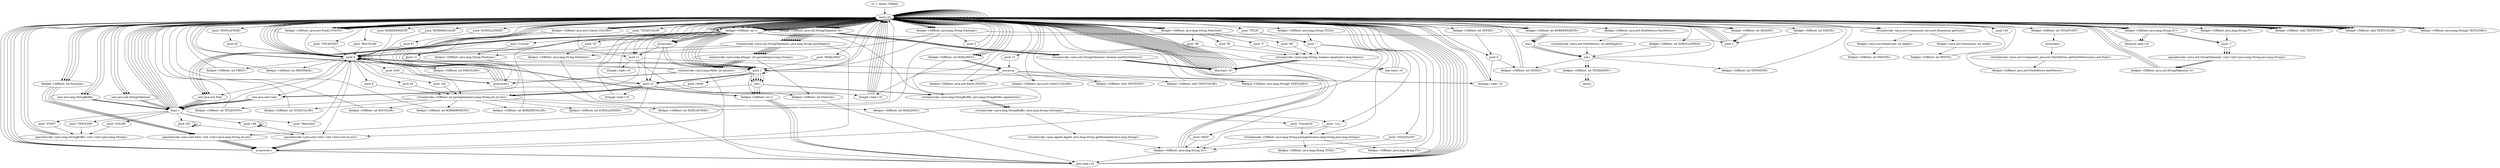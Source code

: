 digraph "" {
    "r0 := @this: SIRtext"
    "load.r r0"
    "r0 := @this: SIRtext"->"load.r r0";
    "push 0"
    "load.r r0"->"push 0";
    "fieldput <SIRtext: int FIRST>"
    "push 0"->"fieldput <SIRtext: int FIRST>";
    "fieldput <SIRtext: int FIRST>"->"load.r r0";
    "load.r r0"->"push 0";
    "fieldput <SIRtext: int NEXTPAGE>"
    "push 0"->"fieldput <SIRtext: int NEXTPAGE>";
    "fieldput <SIRtext: int NEXTPAGE>"->"load.r r0";
    "load.r r0"->"load.r r0";
    "virtualinvoke <java.awt.Component: java.awt.Dimension getSize()>"
    "load.r r0"->"virtualinvoke <java.awt.Component: java.awt.Dimension getSize()>";
    "fieldget <java.awt.Dimension: int width>"
    "virtualinvoke <java.awt.Component: java.awt.Dimension getSize()>"->"fieldget <java.awt.Dimension: int width>";
    "fieldput <SIRtext: int WIDTH>"
    "fieldget <java.awt.Dimension: int width>"->"fieldput <SIRtext: int WIDTH>";
    "fieldput <SIRtext: int WIDTH>"->"load.r r0";
    "load.r r0"->"load.r r0";
    "load.r r0"->"virtualinvoke <java.awt.Component: java.awt.Dimension getSize()>";
    "fieldget <java.awt.Dimension: int height>"
    "virtualinvoke <java.awt.Component: java.awt.Dimension getSize()>"->"fieldget <java.awt.Dimension: int height>";
    "fieldput <SIRtext: int HEIGHT>"
    "fieldget <java.awt.Dimension: int height>"->"fieldput <SIRtext: int HEIGHT>";
    "fieldput <SIRtext: int HEIGHT>"->"load.r r0";
    "push 11"
    "load.r r0"->"push 11";
    "newarray"
    "push 11"->"newarray";
    "fieldput <SIRtext: java.awt.Font[] FONTS>"
    "newarray"->"fieldput <SIRtext: java.awt.Font[] FONTS>";
    "fieldput <SIRtext: java.awt.Font[] FONTS>"->"load.r r0";
    "push 1"
    "load.r r0"->"push 1";
    "fieldput <SIRtext: int i>"
    "push 1"->"fieldput <SIRtext: int i>";
    "goto load.r r0"
    "fieldput <SIRtext: int i>"->"goto load.r r0";
    "goto load.r r0"->"load.r r0";
    "fieldget <SIRtext: int i>"
    "load.r r0"->"fieldget <SIRtext: int i>";
    "fieldget <SIRtext: int i>"->"push 11";
    "ifcmplt.i load.r r0"
    "push 11"->"ifcmplt.i load.r r0";
    "ifcmplt.i load.r r0"->"load.r r0";
    "fieldget <SIRtext: java.awt.Font[] FONTS>"
    "load.r r0"->"fieldget <SIRtext: java.awt.Font[] FONTS>";
    "fieldget <SIRtext: java.awt.Font[] FONTS>"->"push 0";
    "new java.awt.Font"
    "push 0"->"new java.awt.Font";
    "dup1.r"
    "new java.awt.Font"->"dup1.r";
    "push \"Helvetica\""
    "dup1.r"->"push \"Helvetica\"";
    "push \"Helvetica\""->"push 0";
    "push 10"
    "push 0"->"push 10";
    "specialinvoke <java.awt.Font: void <init>(java.lang.String,int,int)>"
    "push 10"->"specialinvoke <java.awt.Font: void <init>(java.lang.String,int,int)>";
    "arraywrite.r"
    "specialinvoke <java.awt.Font: void <init>(java.lang.String,int,int)>"->"arraywrite.r";
    "arraywrite.r"->"load.r r0";
    "push 13"
    "load.r r0"->"push 13";
    "push 13"->"newarray";
    "fieldput <SIRtext: java.awt.Color[] COLORS>"
    "newarray"->"fieldput <SIRtext: java.awt.Color[] COLORS>";
    "fieldput <SIRtext: java.awt.Color[] COLORS>"->"load.r r0";
    "load.r r0"->"push 0";
    "push 0"->"fieldput <SIRtext: int i>";
    "fieldput <SIRtext: int i>"->"goto load.r r0";
    "goto load.r r0"->"load.r r0";
    "load.r r0"->"fieldget <SIRtext: int i>";
    "fieldget <SIRtext: int i>"->"push 10";
    "push 10"->"ifcmplt.i load.r r0";
    "ifcmplt.i load.r r0"->"load.r r0";
    "fieldget <SIRtext: java.awt.Color[] COLORS>"
    "load.r r0"->"fieldget <SIRtext: java.awt.Color[] COLORS>";
    "fieldget <SIRtext: java.awt.Color[] COLORS>"->"push 0";
    "new java.awt.Color"
    "push 0"->"new java.awt.Color";
    "new java.awt.Color"->"dup1.r";
    "push 255"
    "dup1.r"->"push 255";
    "push 255"->"push 255";
    "push 255"->"push 255";
    "specialinvoke <java.awt.Color: void <init>(int,int,int)>"
    "push 255"->"specialinvoke <java.awt.Color: void <init>(int,int,int)>";
    "specialinvoke <java.awt.Color: void <init>(int,int,int)>"->"arraywrite.r";
    "arraywrite.r"->"load.r r0";
    "load.r r0"->"fieldget <SIRtext: java.awt.Color[] COLORS>";
    "fieldget <SIRtext: java.awt.Color[] COLORS>"->"push 11";
    "push 11"->"new java.awt.Color";
    "new java.awt.Color"->"dup1.r";
    "push 148"
    "dup1.r"->"push 148";
    "push 148"->"push 148";
    "push 148"->"push 148";
    "push 148"->"specialinvoke <java.awt.Color: void <init>(int,int,int)>";
    "specialinvoke <java.awt.Color: void <init>(int,int,int)>"->"arraywrite.r";
    "arraywrite.r"->"load.r r0";
    "load.r r0"->"fieldget <SIRtext: java.awt.Color[] COLORS>";
    "push 12"
    "fieldget <SIRtext: java.awt.Color[] COLORS>"->"push 12";
    "push 12"->"new java.awt.Color";
    "new java.awt.Color"->"dup1.r";
    "dup1.r"->"push 0";
    "push 0"->"push 0";
    "push 0"->"push 0";
    "push 0"->"specialinvoke <java.awt.Color: void <init>(int,int,int)>";
    "specialinvoke <java.awt.Color: void <init>(int,int,int)>"->"arraywrite.r";
    "arraywrite.r"->"load.r r0";
    "load.r r0"->"load.r r0";
    "push \"TITLE\""
    "load.r r0"->"push \"TITLE\"";
    "push \" \""
    "push \"TITLE\""->"push \" \"";
    "virtualinvoke <SIRtext: java.lang.String parmgetstr(java.lang.String,java.lang.String)>"
    "push \" \""->"virtualinvoke <SIRtext: java.lang.String parmgetstr(java.lang.String,java.lang.String)>";
    "fieldput <SIRtext: java.lang.String TITLE>"
    "virtualinvoke <SIRtext: java.lang.String parmgetstr(java.lang.String,java.lang.String)>"->"fieldput <SIRtext: java.lang.String TITLE>";
    "fieldput <SIRtext: java.lang.String TITLE>"->"load.r r0";
    "load.r r0"->"load.r r0";
    "push \"TITLEFONT\""
    "load.r r0"->"push \"TITLEFONT\"";
    "push \"TITLEFONT\""->"push 0";
    "push 0"->"push 0";
    "push 9"
    "push 0"->"push 9";
    "virtualinvoke <SIRtext: int parmgetint(java.lang.String,int,int,int)>"
    "push 9"->"virtualinvoke <SIRtext: int parmgetint(java.lang.String,int,int,int)>";
    "fieldput <SIRtext: int TITLEFONT>"
    "virtualinvoke <SIRtext: int parmgetint(java.lang.String,int,int,int)>"->"fieldput <SIRtext: int TITLEFONT>";
    "fieldput <SIRtext: int TITLEFONT>"->"load.r r0";
    "load.r r0"->"load.r r0";
    "push \"TITLECOLOR\""
    "load.r r0"->"push \"TITLECOLOR\"";
    "push \"TITLECOLOR\""->"push 12";
    "push 12"->"push 1";
    "push 1"->"push 10";
    "push 10"->"virtualinvoke <SIRtext: int parmgetint(java.lang.String,int,int,int)>";
    "fieldput <SIRtext: int TITLECOLOR>"
    "virtualinvoke <SIRtext: int parmgetint(java.lang.String,int,int,int)>"->"fieldput <SIRtext: int TITLECOLOR>";
    "fieldput <SIRtext: int TITLECOLOR>"->"load.r r0";
    "load.r r0"->"load.r r0";
    "push \"BGCOLOR\""
    "load.r r0"->"push \"BGCOLOR\"";
    "push \"BGCOLOR\""->"push 0";
    "push 0"->"push 1";
    "push 1"->"push 10";
    "push 10"->"virtualinvoke <SIRtext: int parmgetint(java.lang.String,int,int,int)>";
    "fieldput <SIRtext: int BGCOLOR>"
    "virtualinvoke <SIRtext: int parmgetint(java.lang.String,int,int,int)>"->"fieldput <SIRtext: int BGCOLOR>";
    "fieldput <SIRtext: int BGCOLOR>"->"load.r r0";
    "load.r r0"->"load.r r0";
    "push \"BORDERWIDTH\""
    "load.r r0"->"push \"BORDERWIDTH\"";
    "push \"BORDERWIDTH\""->"push 0";
    "push 0"->"push 0";
    "push 20"
    "push 0"->"push 20";
    "push 20"->"virtualinvoke <SIRtext: int parmgetint(java.lang.String,int,int,int)>";
    "fieldput <SIRtext: int BORDERWIDTH>"
    "virtualinvoke <SIRtext: int parmgetint(java.lang.String,int,int,int)>"->"fieldput <SIRtext: int BORDERWIDTH>";
    "fieldput <SIRtext: int BORDERWIDTH>"->"load.r r0";
    "load.r r0"->"load.r r0";
    "push \"BORDERCOLOR\""
    "load.r r0"->"push \"BORDERCOLOR\"";
    "push \"BORDERCOLOR\""->"push 0";
    "push 0"->"push 1";
    "push 1"->"push 10";
    "push 10"->"virtualinvoke <SIRtext: int parmgetint(java.lang.String,int,int,int)>";
    "fieldput <SIRtext: int BORDERCOLOR>"
    "virtualinvoke <SIRtext: int parmgetint(java.lang.String,int,int,int)>"->"fieldput <SIRtext: int BORDERCOLOR>";
    "fieldput <SIRtext: int BORDERCOLOR>"->"load.r r0";
    "load.r r0"->"load.r r0";
    "push \"SCROLLSPEED\""
    "load.r r0"->"push \"SCROLLSPEED\"";
    "push 97"
    "push \"SCROLLSPEED\""->"push 97";
    "push 97"->"push 0";
    "push 100"
    "push 0"->"push 100";
    "push 100"->"virtualinvoke <SIRtext: int parmgetint(java.lang.String,int,int,int)>";
    "fieldput <SIRtext: int SCROLLSPEED>"
    "virtualinvoke <SIRtext: int parmgetint(java.lang.String,int,int,int)>"->"fieldput <SIRtext: int SCROLLSPEED>";
    "fieldput <SIRtext: int SCROLLSPEED>"->"load.r r0";
    "load.r r0"->"load.r r0";
    "push \"DISPLAYTIME\""
    "load.r r0"->"push \"DISPLAYTIME\"";
    "push 50"
    "push \"DISPLAYTIME\""->"push 50";
    "push 50"->"push 0";
    "push 1000"
    "push 0"->"push 1000";
    "push 1000"->"virtualinvoke <SIRtext: int parmgetint(java.lang.String,int,int,int)>";
    "fieldput <SIRtext: int DISPLAYTIME>"
    "virtualinvoke <SIRtext: int parmgetint(java.lang.String,int,int,int)>"->"fieldput <SIRtext: int DISPLAYTIME>";
    "fieldput <SIRtext: int DISPLAYTIME>"->"load.r r0";
    "load.r r0"->"load.r r0";
    "push \"MAXLINES\""
    "load.r r0"->"push \"MAXLINES\"";
    "push \"MAXLINES\""->"push 1";
    "push 1"->"push 1";
    "push 10000"
    "push 1"->"push 10000";
    "push 10000"->"virtualinvoke <SIRtext: int parmgetint(java.lang.String,int,int,int)>";
    "fieldput <SIRtext: int MAXLINES>"
    "virtualinvoke <SIRtext: int parmgetint(java.lang.String,int,int,int)>"->"fieldput <SIRtext: int MAXLINES>";
    "fieldput <SIRtext: int MAXLINES>"->"load.r r0";
    "push 105"
    "load.r r0"->"push 105";
    "push 105"->"load.r r0";
    "fieldget <SIRtext: int SCROLLSPEED>"
    "load.r r0"->"fieldget <SIRtext: int SCROLLSPEED>";
    "sub.i"
    "fieldget <SIRtext: int SCROLLSPEED>"->"sub.i";
    "fieldput <SIRtext: int SPEED>"
    "sub.i"->"fieldput <SIRtext: int SPEED>";
    "fieldput <SIRtext: int SPEED>"->"load.r r0";
    "fieldget <SIRtext: int SPEED>"
    "load.r r0"->"fieldget <SIRtext: int SPEED>";
    "push 5"
    "fieldget <SIRtext: int SPEED>"->"push 5";
    "ifcmpge.i load.r r0"
    "push 5"->"ifcmpge.i load.r r0";
    "ifcmpge.i load.r r0"->"load.r r0";
    "load.r r0"->"push 5";
    "push 5"->"fieldput <SIRtext: int SPEED>";
    "fieldput <SIRtext: int SPEED>"->"load.r r0";
    "load.r r0"->"load.r r0";
    "fieldget <SIRtext: int MAXLINES>"
    "load.r r0"->"fieldget <SIRtext: int MAXLINES>";
    "fieldget <SIRtext: int MAXLINES>"->"newarray";
    "fieldput <SIRtext: int[] TEXTFONT>"
    "newarray"->"fieldput <SIRtext: int[] TEXTFONT>";
    "fieldput <SIRtext: int[] TEXTFONT>"->"load.r r0";
    "load.r r0"->"load.r r0";
    "load.r r0"->"fieldget <SIRtext: int MAXLINES>";
    "fieldget <SIRtext: int MAXLINES>"->"newarray";
    "fieldput <SIRtext: int[] TEXTCOLOR>"
    "newarray"->"fieldput <SIRtext: int[] TEXTCOLOR>";
    "fieldput <SIRtext: int[] TEXTCOLOR>"->"load.r r0";
    "load.r r0"->"load.r r0";
    "load.r r0"->"fieldget <SIRtext: int MAXLINES>";
    "fieldget <SIRtext: int MAXLINES>"->"newarray";
    "fieldput <SIRtext: java.lang.String[] TEXTLINES>"
    "newarray"->"fieldput <SIRtext: java.lang.String[] TEXTLINES>";
    "fieldput <SIRtext: java.lang.String[] TEXTLINES>"->"load.r r0";
    "load.r r0"->"push 0";
    "push 0"->"fieldput <SIRtext: int i>";
    "fieldput <SIRtext: int i>"->"goto load.r r0";
    "goto load.r r0"->"load.r r0";
    "load.r r0"->"fieldget <SIRtext: int i>";
    "fieldget <SIRtext: int i>"->"load.r r0";
    "load.r r0"->"fieldget <SIRtext: int MAXLINES>";
    "fieldget <SIRtext: int MAXLINES>"->"ifcmplt.i load.r r0";
    "ifcmplt.i load.r r0"->"load.r r0";
    "load.r r0"->"push 0";
    "fieldput <SIRtext: int FIRSTLINE>"
    "push 0"->"fieldput <SIRtext: int FIRSTLINE>";
    "fieldput <SIRtext: int FIRSTLINE>"->"load.r r0";
    "load.r r0"->"load.r r0";
    "fieldget <SIRtext: int WIDTH>"
    "load.r r0"->"fieldget <SIRtext: int WIDTH>";
    "push 2"
    "fieldget <SIRtext: int WIDTH>"->"push 2";
    "push 2"->"load.r r0";
    "fieldget <SIRtext: int BORDERWIDTH>"
    "load.r r0"->"fieldget <SIRtext: int BORDERWIDTH>";
    "mul.i"
    "fieldget <SIRtext: int BORDERWIDTH>"->"mul.i";
    "mul.i"->"sub.i";
    "fieldput <SIRtext: int TXTWIDTH>"
    "sub.i"->"fieldput <SIRtext: int TXTWIDTH>";
    "fieldput <SIRtext: int TXTWIDTH>"->"load.r r0";
    "fieldget <SIRtext: java.lang.String TITLE>"
    "load.r r0"->"fieldget <SIRtext: java.lang.String TITLE>";
    "fieldget <SIRtext: java.lang.String TITLE>"->"push \" \"";
    "virtualinvoke <java.lang.String: boolean equals(java.lang.Object)>"
    "push \" \""->"virtualinvoke <java.lang.String: boolean equals(java.lang.Object)>";
    "ifeq load.r r0"
    "virtualinvoke <java.lang.String: boolean equals(java.lang.Object)>"->"ifeq load.r r0";
    "ifeq load.r r0"->"load.r r0";
    "load.r r0"->"load.r r0";
    "fieldget <SIRtext: int HEIGHT>"
    "load.r r0"->"fieldget <SIRtext: int HEIGHT>";
    "fieldget <SIRtext: int HEIGHT>"->"push 2";
    "push 2"->"load.r r0";
    "load.r r0"->"fieldget <SIRtext: int BORDERWIDTH>";
    "fieldget <SIRtext: int BORDERWIDTH>"->"mul.i";
    "mul.i"->"sub.i";
    "fieldput <SIRtext: int TXTHEIGHT>"
    "sub.i"->"fieldput <SIRtext: int TXTHEIGHT>";
    "return"
    "fieldput <SIRtext: int TXTHEIGHT>"->"return";
    "ifeq load.r r0"->"load.r r0";
    "load.r r0"->"load.r r0";
    "load.r r0"->"load.r r0";
    "load.r r0"->"fieldget <SIRtext: java.awt.Font[] FONTS>";
    "fieldget <SIRtext: java.awt.Font[] FONTS>"->"load.r r0";
    "fieldget <SIRtext: int TITLEFONT>"
    "load.r r0"->"fieldget <SIRtext: int TITLEFONT>";
    "arrayread.r"
    "fieldget <SIRtext: int TITLEFONT>"->"arrayread.r";
    "virtualinvoke <java.awt.Component: java.awt.FontMetrics getFontMetrics(java.awt.Font)>"
    "arrayread.r"->"virtualinvoke <java.awt.Component: java.awt.FontMetrics getFontMetrics(java.awt.Font)>";
    "fieldput <SIRtext: java.awt.FontMetrics fontMetrics>"
    "virtualinvoke <java.awt.Component: java.awt.FontMetrics getFontMetrics(java.awt.Font)>"->"fieldput <SIRtext: java.awt.FontMetrics fontMetrics>";
    "fieldput <SIRtext: java.awt.FontMetrics fontMetrics>"->"load.r r0";
    "load.r r0"->"load.r r0";
    "load.r r0"->"fieldget <SIRtext: int HEIGHT>";
    "fieldget <SIRtext: int HEIGHT>"->"push 2";
    "push 2"->"load.r r0";
    "load.r r0"->"fieldget <SIRtext: int BORDERWIDTH>";
    "fieldget <SIRtext: int BORDERWIDTH>"->"mul.i";
    "mul.i"->"sub.i";
    "sub.i"->"load.r r0";
    "fieldget <SIRtext: java.awt.FontMetrics fontMetrics>"
    "load.r r0"->"fieldget <SIRtext: java.awt.FontMetrics fontMetrics>";
    "virtualinvoke <java.awt.FontMetrics: int getHeight()>"
    "fieldget <SIRtext: java.awt.FontMetrics fontMetrics>"->"virtualinvoke <java.awt.FontMetrics: int getHeight()>";
    "virtualinvoke <java.awt.FontMetrics: int getHeight()>"->"sub.i";
    "sub.i"->"fieldput <SIRtext: int TXTHEIGHT>";
    "fieldput <SIRtext: int TXTHEIGHT>"->"return";
    "ifcmplt.i load.r r0"->"load.r r0";
    "load.r r0"->"load.r r0";
    "new java.lang.StringBuffer"
    "load.r r0"->"new java.lang.StringBuffer";
    "new java.lang.StringBuffer"->"dup1.r";
    "push \"TEXTLINE\""
    "dup1.r"->"push \"TEXTLINE\"";
    "specialinvoke <java.lang.StringBuffer: void <init>(java.lang.String)>"
    "push \"TEXTLINE\""->"specialinvoke <java.lang.StringBuffer: void <init>(java.lang.String)>";
    "specialinvoke <java.lang.StringBuffer: void <init>(java.lang.String)>"->"load.r r0";
    "load.r r0"->"fieldget <SIRtext: int i>";
    "fieldget <SIRtext: int i>"->"push 1";
    "add.i"
    "push 1"->"add.i";
    "virtualinvoke <java.lang.StringBuffer: java.lang.StringBuffer append(int)>"
    "add.i"->"virtualinvoke <java.lang.StringBuffer: java.lang.StringBuffer append(int)>";
    "virtualinvoke <java.lang.StringBuffer: java.lang.String toString()>"
    "virtualinvoke <java.lang.StringBuffer: java.lang.StringBuffer append(int)>"->"virtualinvoke <java.lang.StringBuffer: java.lang.String toString()>";
    "push \"1|1| \""
    "virtualinvoke <java.lang.StringBuffer: java.lang.String toString()>"->"push \"1|1| \"";
    "push \"1|1| \""->"virtualinvoke <SIRtext: java.lang.String parmgetstr(java.lang.String,java.lang.String)>";
    "fieldput <SIRtext: java.lang.String SC>"
    "virtualinvoke <SIRtext: java.lang.String parmgetstr(java.lang.String,java.lang.String)>"->"fieldput <SIRtext: java.lang.String SC>";
    "fieldput <SIRtext: java.lang.String SC>"->"load.r r0";
    "fieldget <SIRtext: java.lang.String SC>"
    "load.r r0"->"fieldget <SIRtext: java.lang.String SC>";
    "ifnonnull load.r r0"
    "fieldget <SIRtext: java.lang.String SC>"->"ifnonnull load.r r0";
    "ifnonnull load.r r0"->"load.r r0";
    "load.r r0"->"push \"1|1| \"";
    "push \"1|1| \""->"fieldput <SIRtext: java.lang.String SC>";
    "fieldput <SIRtext: java.lang.String SC>"->"load.r r0";
    "new java.util.StringTokenizer"
    "load.r r0"->"new java.util.StringTokenizer";
    "new java.util.StringTokenizer"->"dup1.r";
    "dup1.r"->"load.r r0";
    "load.r r0"->"fieldget <SIRtext: java.lang.String SC>";
    "push \"|\""
    "fieldget <SIRtext: java.lang.String SC>"->"push \"|\"";
    "specialinvoke <java.util.StringTokenizer: void <init>(java.lang.String,java.lang.String)>"
    "push \"|\""->"specialinvoke <java.util.StringTokenizer: void <init>(java.lang.String,java.lang.String)>";
    "fieldput <SIRtext: java.util.StringTokenizer st>"
    "specialinvoke <java.util.StringTokenizer: void <init>(java.lang.String,java.lang.String)>"->"fieldput <SIRtext: java.util.StringTokenizer st>";
    "fieldput <SIRtext: java.util.StringTokenizer st>"->"load.r r0";
    "fieldget <SIRtext: int[] TEXTFONT>"
    "load.r r0"->"fieldget <SIRtext: int[] TEXTFONT>";
    "fieldget <SIRtext: int[] TEXTFONT>"->"load.r r0";
    "load.r r0"->"fieldget <SIRtext: int i>";
    "fieldget <SIRtext: int i>"->"load.r r0";
    "fieldget <SIRtext: java.util.StringTokenizer st>"
    "load.r r0"->"fieldget <SIRtext: java.util.StringTokenizer st>";
    "virtualinvoke <java.util.StringTokenizer: java.lang.String nextToken()>"
    "fieldget <SIRtext: java.util.StringTokenizer st>"->"virtualinvoke <java.util.StringTokenizer: java.lang.String nextToken()>";
    "staticinvoke <java.lang.Integer: int parseInt(java.lang.String)>"
    "virtualinvoke <java.util.StringTokenizer: java.lang.String nextToken()>"->"staticinvoke <java.lang.Integer: int parseInt(java.lang.String)>";
    "staticinvoke <java.lang.Math: int abs(int)>"
    "staticinvoke <java.lang.Integer: int parseInt(java.lang.String)>"->"staticinvoke <java.lang.Math: int abs(int)>";
    "arraywrite.i"
    "staticinvoke <java.lang.Math: int abs(int)>"->"arraywrite.i";
    "arraywrite.i"->"load.r r0";
    "fieldget <SIRtext: int[] TEXTCOLOR>"
    "load.r r0"->"fieldget <SIRtext: int[] TEXTCOLOR>";
    "fieldget <SIRtext: int[] TEXTCOLOR>"->"load.r r0";
    "load.r r0"->"fieldget <SIRtext: int i>";
    "fieldget <SIRtext: int i>"->"load.r r0";
    "load.r r0"->"fieldget <SIRtext: java.util.StringTokenizer st>";
    "fieldget <SIRtext: java.util.StringTokenizer st>"->"virtualinvoke <java.util.StringTokenizer: java.lang.String nextToken()>";
    "virtualinvoke <java.util.StringTokenizer: java.lang.String nextToken()>"->"staticinvoke <java.lang.Integer: int parseInt(java.lang.String)>";
    "staticinvoke <java.lang.Integer: int parseInt(java.lang.String)>"->"staticinvoke <java.lang.Math: int abs(int)>";
    "staticinvoke <java.lang.Math: int abs(int)>"->"arraywrite.i";
    "arraywrite.i"->"load.r r0";
    "load.r r0"->"fieldget <SIRtext: java.util.StringTokenizer st>";
    "virtualinvoke <java.util.StringTokenizer: boolean hasMoreTokens()>"
    "fieldget <SIRtext: java.util.StringTokenizer st>"->"virtualinvoke <java.util.StringTokenizer: boolean hasMoreTokens()>";
    "virtualinvoke <java.util.StringTokenizer: boolean hasMoreTokens()>"->"ifeq load.r r0";
    "ifeq load.r r0"->"load.r r0";
    "fieldget <SIRtext: java.lang.String[] TEXTLINES>"
    "load.r r0"->"fieldget <SIRtext: java.lang.String[] TEXTLINES>";
    "fieldget <SIRtext: java.lang.String[] TEXTLINES>"->"load.r r0";
    "load.r r0"->"fieldget <SIRtext: int i>";
    "fieldget <SIRtext: int i>"->"load.r r0";
    "load.r r0"->"fieldget <SIRtext: java.util.StringTokenizer st>";
    "fieldget <SIRtext: java.util.StringTokenizer st>"->"virtualinvoke <java.util.StringTokenizer: java.lang.String nextToken()>";
    "virtualinvoke <java.util.StringTokenizer: java.lang.String nextToken()>"->"arraywrite.r";
    "arraywrite.r"->"goto load.r r0";
    "goto load.r r0"->"load.r r0";
    "load.r r0"->"fieldget <SIRtext: int[] TEXTCOLOR>";
    "fieldget <SIRtext: int[] TEXTCOLOR>"->"load.r r0";
    "load.r r0"->"fieldget <SIRtext: int i>";
    "arrayread.i"
    "fieldget <SIRtext: int i>"->"arrayread.i";
    "arrayread.i"->"push 11";
    "ifcmple.i load.r r0"
    "push 11"->"ifcmple.i load.r r0";
    "ifcmple.i load.r r0"->"load.r r0";
    "load.r r0"->"fieldget <SIRtext: int[] TEXTCOLOR>";
    "fieldget <SIRtext: int[] TEXTCOLOR>"->"load.r r0";
    "load.r r0"->"fieldget <SIRtext: int i>";
    "fieldget <SIRtext: int i>"->"push 12";
    "push 12"->"arraywrite.i";
    "arraywrite.i"->"load.r r0";
    "load.r r0"->"fieldget <SIRtext: int[] TEXTCOLOR>";
    "fieldget <SIRtext: int[] TEXTCOLOR>"->"load.r r0";
    "load.r r0"->"fieldget <SIRtext: int i>";
    "fieldget <SIRtext: int i>"->"arrayread.i";
    "arrayread.i"->"push 1";
    "push 1"->"ifcmpge.i load.r r0";
    "ifcmpge.i load.r r0"->"load.r r0";
    "load.r r0"->"fieldget <SIRtext: int[] TEXTCOLOR>";
    "fieldget <SIRtext: int[] TEXTCOLOR>"->"load.r r0";
    "load.r r0"->"fieldget <SIRtext: int i>";
    "fieldget <SIRtext: int i>"->"push 0";
    "push 0"->"arraywrite.i";
    "arraywrite.i"->"load.r r0";
    "load.r r0"->"fieldget <SIRtext: int[] TEXTFONT>";
    "fieldget <SIRtext: int[] TEXTFONT>"->"load.r r0";
    "load.r r0"->"fieldget <SIRtext: int i>";
    "fieldget <SIRtext: int i>"->"arrayread.i";
    "arrayread.i"->"push 10";
    "ifcmpgt.i load.r r0"
    "push 10"->"ifcmpgt.i load.r r0";
    "ifcmpgt.i load.r r0"->"load.r r0";
    "load.r r0"->"fieldget <SIRtext: int[] TEXTFONT>";
    "fieldget <SIRtext: int[] TEXTFONT>"->"load.r r0";
    "load.r r0"->"fieldget <SIRtext: int i>";
    "fieldget <SIRtext: int i>"->"arrayread.i";
    "arrayread.i"->"push 1";
    "push 1"->"ifcmpge.i load.r r0";
    "ifcmpge.i load.r r0"->"load.r r0";
    "load.r r0"->"fieldget <SIRtext: int[] TEXTFONT>";
    "fieldget <SIRtext: int[] TEXTFONT>"->"load.r r0";
    "load.r r0"->"fieldget <SIRtext: int i>";
    "fieldget <SIRtext: int i>"->"push 0";
    "push 0"->"arraywrite.i";
    "arraywrite.i"->"load.r r0";
    "load.r r0"->"load.r r0";
    "load.r r0"->"fieldget <SIRtext: int i>";
    "fieldget <SIRtext: int i>"->"push 1";
    "push 1"->"add.i";
    "add.i"->"fieldput <SIRtext: int i>";
    "ifeq load.r r0"->"load.r r0";
    "load.r r0"->"fieldget <SIRtext: java.lang.String[] TEXTLINES>";
    "fieldget <SIRtext: java.lang.String[] TEXTLINES>"->"load.r r0";
    "load.r r0"->"fieldget <SIRtext: int i>";
    "fieldget <SIRtext: int i>"->"push \" \"";
    "push \" \""->"arraywrite.r";
    "ifcmplt.i load.r r0"->"load.r r0";
    "load.r r0"->"load.r r0";
    "load.r r0"->"new java.lang.StringBuffer";
    "new java.lang.StringBuffer"->"dup1.r";
    "push \"COLOR\""
    "dup1.r"->"push \"COLOR\"";
    "push \"COLOR\""->"specialinvoke <java.lang.StringBuffer: void <init>(java.lang.String)>";
    "specialinvoke <java.lang.StringBuffer: void <init>(java.lang.String)>"->"load.r r0";
    "load.r r0"->"fieldget <SIRtext: int i>";
    "fieldget <SIRtext: int i>"->"push 1";
    "push 1"->"add.i";
    "add.i"->"virtualinvoke <java.lang.StringBuffer: java.lang.StringBuffer append(int)>";
    "virtualinvoke <java.lang.StringBuffer: java.lang.StringBuffer append(int)>"->"virtualinvoke <java.lang.StringBuffer: java.lang.String toString()>";
    "virtualinvoke <java.applet.Applet: java.lang.String getParameter(java.lang.String)>"
    "virtualinvoke <java.lang.StringBuffer: java.lang.String toString()>"->"virtualinvoke <java.applet.Applet: java.lang.String getParameter(java.lang.String)>";
    "virtualinvoke <java.applet.Applet: java.lang.String getParameter(java.lang.String)>"->"fieldput <SIRtext: java.lang.String SC>";
    "fieldput <SIRtext: java.lang.String SC>"->"load.r r0";
    "load.r r0"->"fieldget <SIRtext: java.lang.String SC>";
    "fieldget <SIRtext: java.lang.String SC>"->"ifnonnull load.r r0";
    "ifnonnull load.r r0"->"load.r r0";
    "load.r r0"->"fieldget <SIRtext: int i>";
    "ifne load.r r0"
    "fieldget <SIRtext: int i>"->"ifne load.r r0";
    "ifne load.r r0"->"load.r r0";
    "push \"0|0|0\""
    "load.r r0"->"push \"0|0|0\"";
    "push \"0|0|0\""->"fieldput <SIRtext: java.lang.String SC>";
    "fieldput <SIRtext: java.lang.String SC>"->"goto load.r r0";
    "goto load.r r0"->"load.r r0";
    "load.r r0"->"new java.util.StringTokenizer";
    "new java.util.StringTokenizer"->"dup1.r";
    "dup1.r"->"load.r r0";
    "load.r r0"->"fieldget <SIRtext: java.lang.String SC>";
    "fieldget <SIRtext: java.lang.String SC>"->"push \"|\"";
    "push \"|\""->"specialinvoke <java.util.StringTokenizer: void <init>(java.lang.String,java.lang.String)>";
    "specialinvoke <java.util.StringTokenizer: void <init>(java.lang.String,java.lang.String)>"->"fieldput <SIRtext: java.util.StringTokenizer st>";
    "fieldput <SIRtext: java.util.StringTokenizer st>"->"load.r r0";
    "load.r r0"->"fieldget <SIRtext: java.awt.Color[] COLORS>";
    "fieldget <SIRtext: java.awt.Color[] COLORS>"->"load.r r0";
    "load.r r0"->"fieldget <SIRtext: int i>";
    "fieldget <SIRtext: int i>"->"push 1";
    "push 1"->"add.i";
    "add.i"->"new java.awt.Color";
    "new java.awt.Color"->"dup1.r";
    "dup1.r"->"load.r r0";
    "load.r r0"->"fieldget <SIRtext: java.util.StringTokenizer st>";
    "fieldget <SIRtext: java.util.StringTokenizer st>"->"virtualinvoke <java.util.StringTokenizer: java.lang.String nextToken()>";
    "virtualinvoke <java.util.StringTokenizer: java.lang.String nextToken()>"->"staticinvoke <java.lang.Integer: int parseInt(java.lang.String)>";
    "staticinvoke <java.lang.Integer: int parseInt(java.lang.String)>"->"staticinvoke <java.lang.Math: int abs(int)>";
    "staticinvoke <java.lang.Math: int abs(int)>"->"load.r r0";
    "load.r r0"->"fieldget <SIRtext: java.util.StringTokenizer st>";
    "fieldget <SIRtext: java.util.StringTokenizer st>"->"virtualinvoke <java.util.StringTokenizer: java.lang.String nextToken()>";
    "virtualinvoke <java.util.StringTokenizer: java.lang.String nextToken()>"->"staticinvoke <java.lang.Integer: int parseInt(java.lang.String)>";
    "staticinvoke <java.lang.Integer: int parseInt(java.lang.String)>"->"staticinvoke <java.lang.Math: int abs(int)>";
    "staticinvoke <java.lang.Math: int abs(int)>"->"load.r r0";
    "load.r r0"->"fieldget <SIRtext: java.util.StringTokenizer st>";
    "fieldget <SIRtext: java.util.StringTokenizer st>"->"virtualinvoke <java.util.StringTokenizer: java.lang.String nextToken()>";
    "virtualinvoke <java.util.StringTokenizer: java.lang.String nextToken()>"->"staticinvoke <java.lang.Integer: int parseInt(java.lang.String)>";
    "staticinvoke <java.lang.Integer: int parseInt(java.lang.String)>"->"staticinvoke <java.lang.Math: int abs(int)>";
    "staticinvoke <java.lang.Math: int abs(int)>"->"specialinvoke <java.awt.Color: void <init>(int,int,int)>";
    "specialinvoke <java.awt.Color: void <init>(int,int,int)>"->"arraywrite.r";
    "arraywrite.r"->"load.r r0";
    "load.r r0"->"load.r r0";
    "load.r r0"->"fieldget <SIRtext: int i>";
    "fieldget <SIRtext: int i>"->"push 1";
    "push 1"->"add.i";
    "add.i"->"fieldput <SIRtext: int i>";
    "ifne load.r r0"->"load.r r0";
    "push \"255|255|255\""
    "load.r r0"->"push \"255|255|255\"";
    "push \"255|255|255\""->"fieldput <SIRtext: java.lang.String SC>";
    "ifcmplt.i load.r r0"->"load.r r0";
    "load.r r0"->"load.r r0";
    "load.r r0"->"new java.lang.StringBuffer";
    "new java.lang.StringBuffer"->"dup1.r";
    "push \"FONT\""
    "dup1.r"->"push \"FONT\"";
    "push \"FONT\""->"specialinvoke <java.lang.StringBuffer: void <init>(java.lang.String)>";
    "specialinvoke <java.lang.StringBuffer: void <init>(java.lang.String)>"->"load.r r0";
    "load.r r0"->"fieldget <SIRtext: int i>";
    "fieldget <SIRtext: int i>"->"virtualinvoke <java.lang.StringBuffer: java.lang.StringBuffer append(int)>";
    "virtualinvoke <java.lang.StringBuffer: java.lang.StringBuffer append(int)>"->"virtualinvoke <java.lang.StringBuffer: java.lang.String toString()>";
    "push \"Courier|N\""
    "virtualinvoke <java.lang.StringBuffer: java.lang.String toString()>"->"push \"Courier|N\"";
    "push \"Courier|N\""->"virtualinvoke <SIRtext: java.lang.String parmgetstr(java.lang.String,java.lang.String)>";
    "fieldput <SIRtext: java.lang.String FT>"
    "virtualinvoke <SIRtext: java.lang.String parmgetstr(java.lang.String,java.lang.String)>"->"fieldput <SIRtext: java.lang.String FT>";
    "fieldput <SIRtext: java.lang.String FT>"->"load.r r0";
    "load.r r0"->"new java.util.StringTokenizer";
    "new java.util.StringTokenizer"->"dup1.r";
    "dup1.r"->"load.r r0";
    "fieldget <SIRtext: java.lang.String FT>"
    "load.r r0"->"fieldget <SIRtext: java.lang.String FT>";
    "fieldget <SIRtext: java.lang.String FT>"->"push \"|\"";
    "push \"|\""->"specialinvoke <java.util.StringTokenizer: void <init>(java.lang.String,java.lang.String)>";
    "specialinvoke <java.util.StringTokenizer: void <init>(java.lang.String,java.lang.String)>"->"fieldput <SIRtext: java.util.StringTokenizer st>";
    "fieldput <SIRtext: java.util.StringTokenizer st>"->"load.r r0";
    "load.r r0"->"fieldget <SIRtext: java.util.StringTokenizer st>";
    "fieldget <SIRtext: java.util.StringTokenizer st>"->"virtualinvoke <java.util.StringTokenizer: boolean hasMoreTokens()>";
    "virtualinvoke <java.util.StringTokenizer: boolean hasMoreTokens()>"->"ifeq load.r r0";
    "ifeq load.r r0"->"load.r r0";
    "load.r r0"->"load.r r0";
    "load.r r0"->"fieldget <SIRtext: java.util.StringTokenizer st>";
    "fieldget <SIRtext: java.util.StringTokenizer st>"->"virtualinvoke <java.util.StringTokenizer: java.lang.String nextToken()>";
    "fieldput <SIRtext: java.lang.String Fonttype>"
    "virtualinvoke <java.util.StringTokenizer: java.lang.String nextToken()>"->"fieldput <SIRtext: java.lang.String Fonttype>";
    "fieldput <SIRtext: java.lang.String Fonttype>"->"goto load.r r0";
    "goto load.r r0"->"load.r r0";
    "load.r r0"->"fieldget <SIRtext: java.util.StringTokenizer st>";
    "fieldget <SIRtext: java.util.StringTokenizer st>"->"virtualinvoke <java.util.StringTokenizer: boolean hasMoreTokens()>";
    "virtualinvoke <java.util.StringTokenizer: boolean hasMoreTokens()>"->"ifeq load.r r0";
    "ifeq load.r r0"->"load.r r0";
    "load.r r0"->"load.r r0";
    "load.r r0"->"fieldget <SIRtext: java.util.StringTokenizer st>";
    "fieldget <SIRtext: java.util.StringTokenizer st>"->"virtualinvoke <java.util.StringTokenizer: java.lang.String nextToken()>";
    "fieldput <SIRtext: java.lang.String Fontstyle>"
    "virtualinvoke <java.util.StringTokenizer: java.lang.String nextToken()>"->"fieldput <SIRtext: java.lang.String Fontstyle>";
    "fieldput <SIRtext: java.lang.String Fontstyle>"->"goto load.r r0";
    "goto load.r r0"->"load.r r0";
    "load.r r0"->"fieldget <SIRtext: java.util.StringTokenizer st>";
    "fieldget <SIRtext: java.util.StringTokenizer st>"->"virtualinvoke <java.util.StringTokenizer: boolean hasMoreTokens()>";
    "virtualinvoke <java.util.StringTokenizer: boolean hasMoreTokens()>"->"ifeq load.r r0";
    "ifeq load.r r0"->"load.r r0";
    "load.r r0"->"load.r r0";
    "load.r r0"->"fieldget <SIRtext: java.util.StringTokenizer st>";
    "fieldget <SIRtext: java.util.StringTokenizer st>"->"virtualinvoke <java.util.StringTokenizer: java.lang.String nextToken()>";
    "virtualinvoke <java.util.StringTokenizer: java.lang.String nextToken()>"->"staticinvoke <java.lang.Integer: int parseInt(java.lang.String)>";
    "fieldput <SIRtext: int Fontsize>"
    "staticinvoke <java.lang.Integer: int parseInt(java.lang.String)>"->"fieldput <SIRtext: int Fontsize>";
    "fieldput <SIRtext: int Fontsize>"->"goto load.r r0";
    "goto load.r r0"->"load.r r0";
    "fieldget <SIRtext: java.lang.String Fontstyle>"
    "load.r r0"->"fieldget <SIRtext: java.lang.String Fontstyle>";
    "push \"B\""
    "fieldget <SIRtext: java.lang.String Fontstyle>"->"push \"B\"";
    "push \"B\""->"virtualinvoke <java.lang.String: boolean equals(java.lang.Object)>";
    "virtualinvoke <java.lang.String: boolean equals(java.lang.Object)>"->"ifeq load.r r0";
    "ifeq load.r r0"->"load.r r0";
    "load.r r0"->"fieldget <SIRtext: java.awt.Font[] FONTS>";
    "fieldget <SIRtext: java.awt.Font[] FONTS>"->"load.r r0";
    "load.r r0"->"fieldget <SIRtext: int i>";
    "fieldget <SIRtext: int i>"->"new java.awt.Font";
    "new java.awt.Font"->"dup1.r";
    "dup1.r"->"load.r r0";
    "fieldget <SIRtext: java.lang.String Fonttype>"
    "load.r r0"->"fieldget <SIRtext: java.lang.String Fonttype>";
    "fieldget <SIRtext: java.lang.String Fonttype>"->"push 1";
    "push 1"->"load.r r0";
    "fieldget <SIRtext: int Fontsize>"
    "load.r r0"->"fieldget <SIRtext: int Fontsize>";
    "fieldget <SIRtext: int Fontsize>"->"specialinvoke <java.awt.Font: void <init>(java.lang.String,int,int)>";
    "specialinvoke <java.awt.Font: void <init>(java.lang.String,int,int)>"->"arraywrite.r";
    "arraywrite.r"->"goto load.r r0";
    "goto load.r r0"->"load.r r0";
    "load.r r0"->"load.r r0";
    "load.r r0"->"fieldget <SIRtext: int i>";
    "fieldget <SIRtext: int i>"->"push 1";
    "push 1"->"add.i";
    "add.i"->"fieldput <SIRtext: int i>";
    "ifeq load.r r0"->"load.r r0";
    "load.r r0"->"fieldget <SIRtext: java.lang.String Fontstyle>";
    "push \"I\""
    "fieldget <SIRtext: java.lang.String Fontstyle>"->"push \"I\"";
    "push \"I\""->"virtualinvoke <java.lang.String: boolean equals(java.lang.Object)>";
    "virtualinvoke <java.lang.String: boolean equals(java.lang.Object)>"->"ifeq load.r r0";
    "ifeq load.r r0"->"load.r r0";
    "load.r r0"->"fieldget <SIRtext: java.awt.Font[] FONTS>";
    "fieldget <SIRtext: java.awt.Font[] FONTS>"->"load.r r0";
    "load.r r0"->"fieldget <SIRtext: int i>";
    "fieldget <SIRtext: int i>"->"new java.awt.Font";
    "new java.awt.Font"->"dup1.r";
    "dup1.r"->"load.r r0";
    "load.r r0"->"fieldget <SIRtext: java.lang.String Fonttype>";
    "fieldget <SIRtext: java.lang.String Fonttype>"->"push 2";
    "push 2"->"load.r r0";
    "load.r r0"->"fieldget <SIRtext: int Fontsize>";
    "fieldget <SIRtext: int Fontsize>"->"specialinvoke <java.awt.Font: void <init>(java.lang.String,int,int)>";
    "specialinvoke <java.awt.Font: void <init>(java.lang.String,int,int)>"->"arraywrite.r";
    "arraywrite.r"->"goto load.r r0";
    "ifeq load.r r0"->"load.r r0";
    "load.r r0"->"fieldget <SIRtext: java.lang.String Fontstyle>";
    "push \"BI\""
    "fieldget <SIRtext: java.lang.String Fontstyle>"->"push \"BI\"";
    "push \"BI\""->"virtualinvoke <java.lang.String: boolean equals(java.lang.Object)>";
    "virtualinvoke <java.lang.String: boolean equals(java.lang.Object)>"->"ifne load.r r0";
    "ifne load.r r0"->"load.r r0";
    "load.r r0"->"fieldget <SIRtext: java.lang.String Fontstyle>";
    "push \"IB\""
    "fieldget <SIRtext: java.lang.String Fontstyle>"->"push \"IB\"";
    "push \"IB\""->"virtualinvoke <java.lang.String: boolean equals(java.lang.Object)>";
    "virtualinvoke <java.lang.String: boolean equals(java.lang.Object)>"->"ifeq load.r r0";
    "ifeq load.r r0"->"load.r r0";
    "load.r r0"->"fieldget <SIRtext: java.awt.Font[] FONTS>";
    "fieldget <SIRtext: java.awt.Font[] FONTS>"->"load.r r0";
    "load.r r0"->"fieldget <SIRtext: int i>";
    "fieldget <SIRtext: int i>"->"new java.awt.Font";
    "new java.awt.Font"->"dup1.r";
    "dup1.r"->"load.r r0";
    "load.r r0"->"fieldget <SIRtext: java.lang.String Fonttype>";
    "push 3"
    "fieldget <SIRtext: java.lang.String Fonttype>"->"push 3";
    "push 3"->"load.r r0";
    "load.r r0"->"fieldget <SIRtext: int Fontsize>";
    "fieldget <SIRtext: int Fontsize>"->"specialinvoke <java.awt.Font: void <init>(java.lang.String,int,int)>";
    "specialinvoke <java.awt.Font: void <init>(java.lang.String,int,int)>"->"arraywrite.r";
    "arraywrite.r"->"goto load.r r0";
    "ifeq load.r r0"->"load.r r0";
    "load.r r0"->"fieldget <SIRtext: java.awt.Font[] FONTS>";
    "fieldget <SIRtext: java.awt.Font[] FONTS>"->"load.r r0";
    "load.r r0"->"fieldget <SIRtext: int i>";
    "fieldget <SIRtext: int i>"->"new java.awt.Font";
    "new java.awt.Font"->"dup1.r";
    "dup1.r"->"load.r r0";
    "load.r r0"->"fieldget <SIRtext: java.lang.String Fonttype>";
    "fieldget <SIRtext: java.lang.String Fonttype>"->"push 0";
    "push 0"->"load.r r0";
    "load.r r0"->"fieldget <SIRtext: int Fontsize>";
    "fieldget <SIRtext: int Fontsize>"->"specialinvoke <java.awt.Font: void <init>(java.lang.String,int,int)>";
    "specialinvoke <java.awt.Font: void <init>(java.lang.String,int,int)>"->"arraywrite.r";
    "ifeq load.r r0"->"load.r r0";
    "load.r r0"->"push 10";
    "push 10"->"fieldput <SIRtext: int Fontsize>";
    "ifeq load.r r0"->"load.r r0";
    "push \"N\""
    "load.r r0"->"push \"N\"";
    "push \"N\""->"fieldput <SIRtext: java.lang.String Fontstyle>";
    "ifeq load.r r0"->"load.r r0";
    "push \"Courier\""
    "load.r r0"->"push \"Courier\"";
    "push \"Courier\""->"fieldput <SIRtext: java.lang.String Fonttype>";
}
